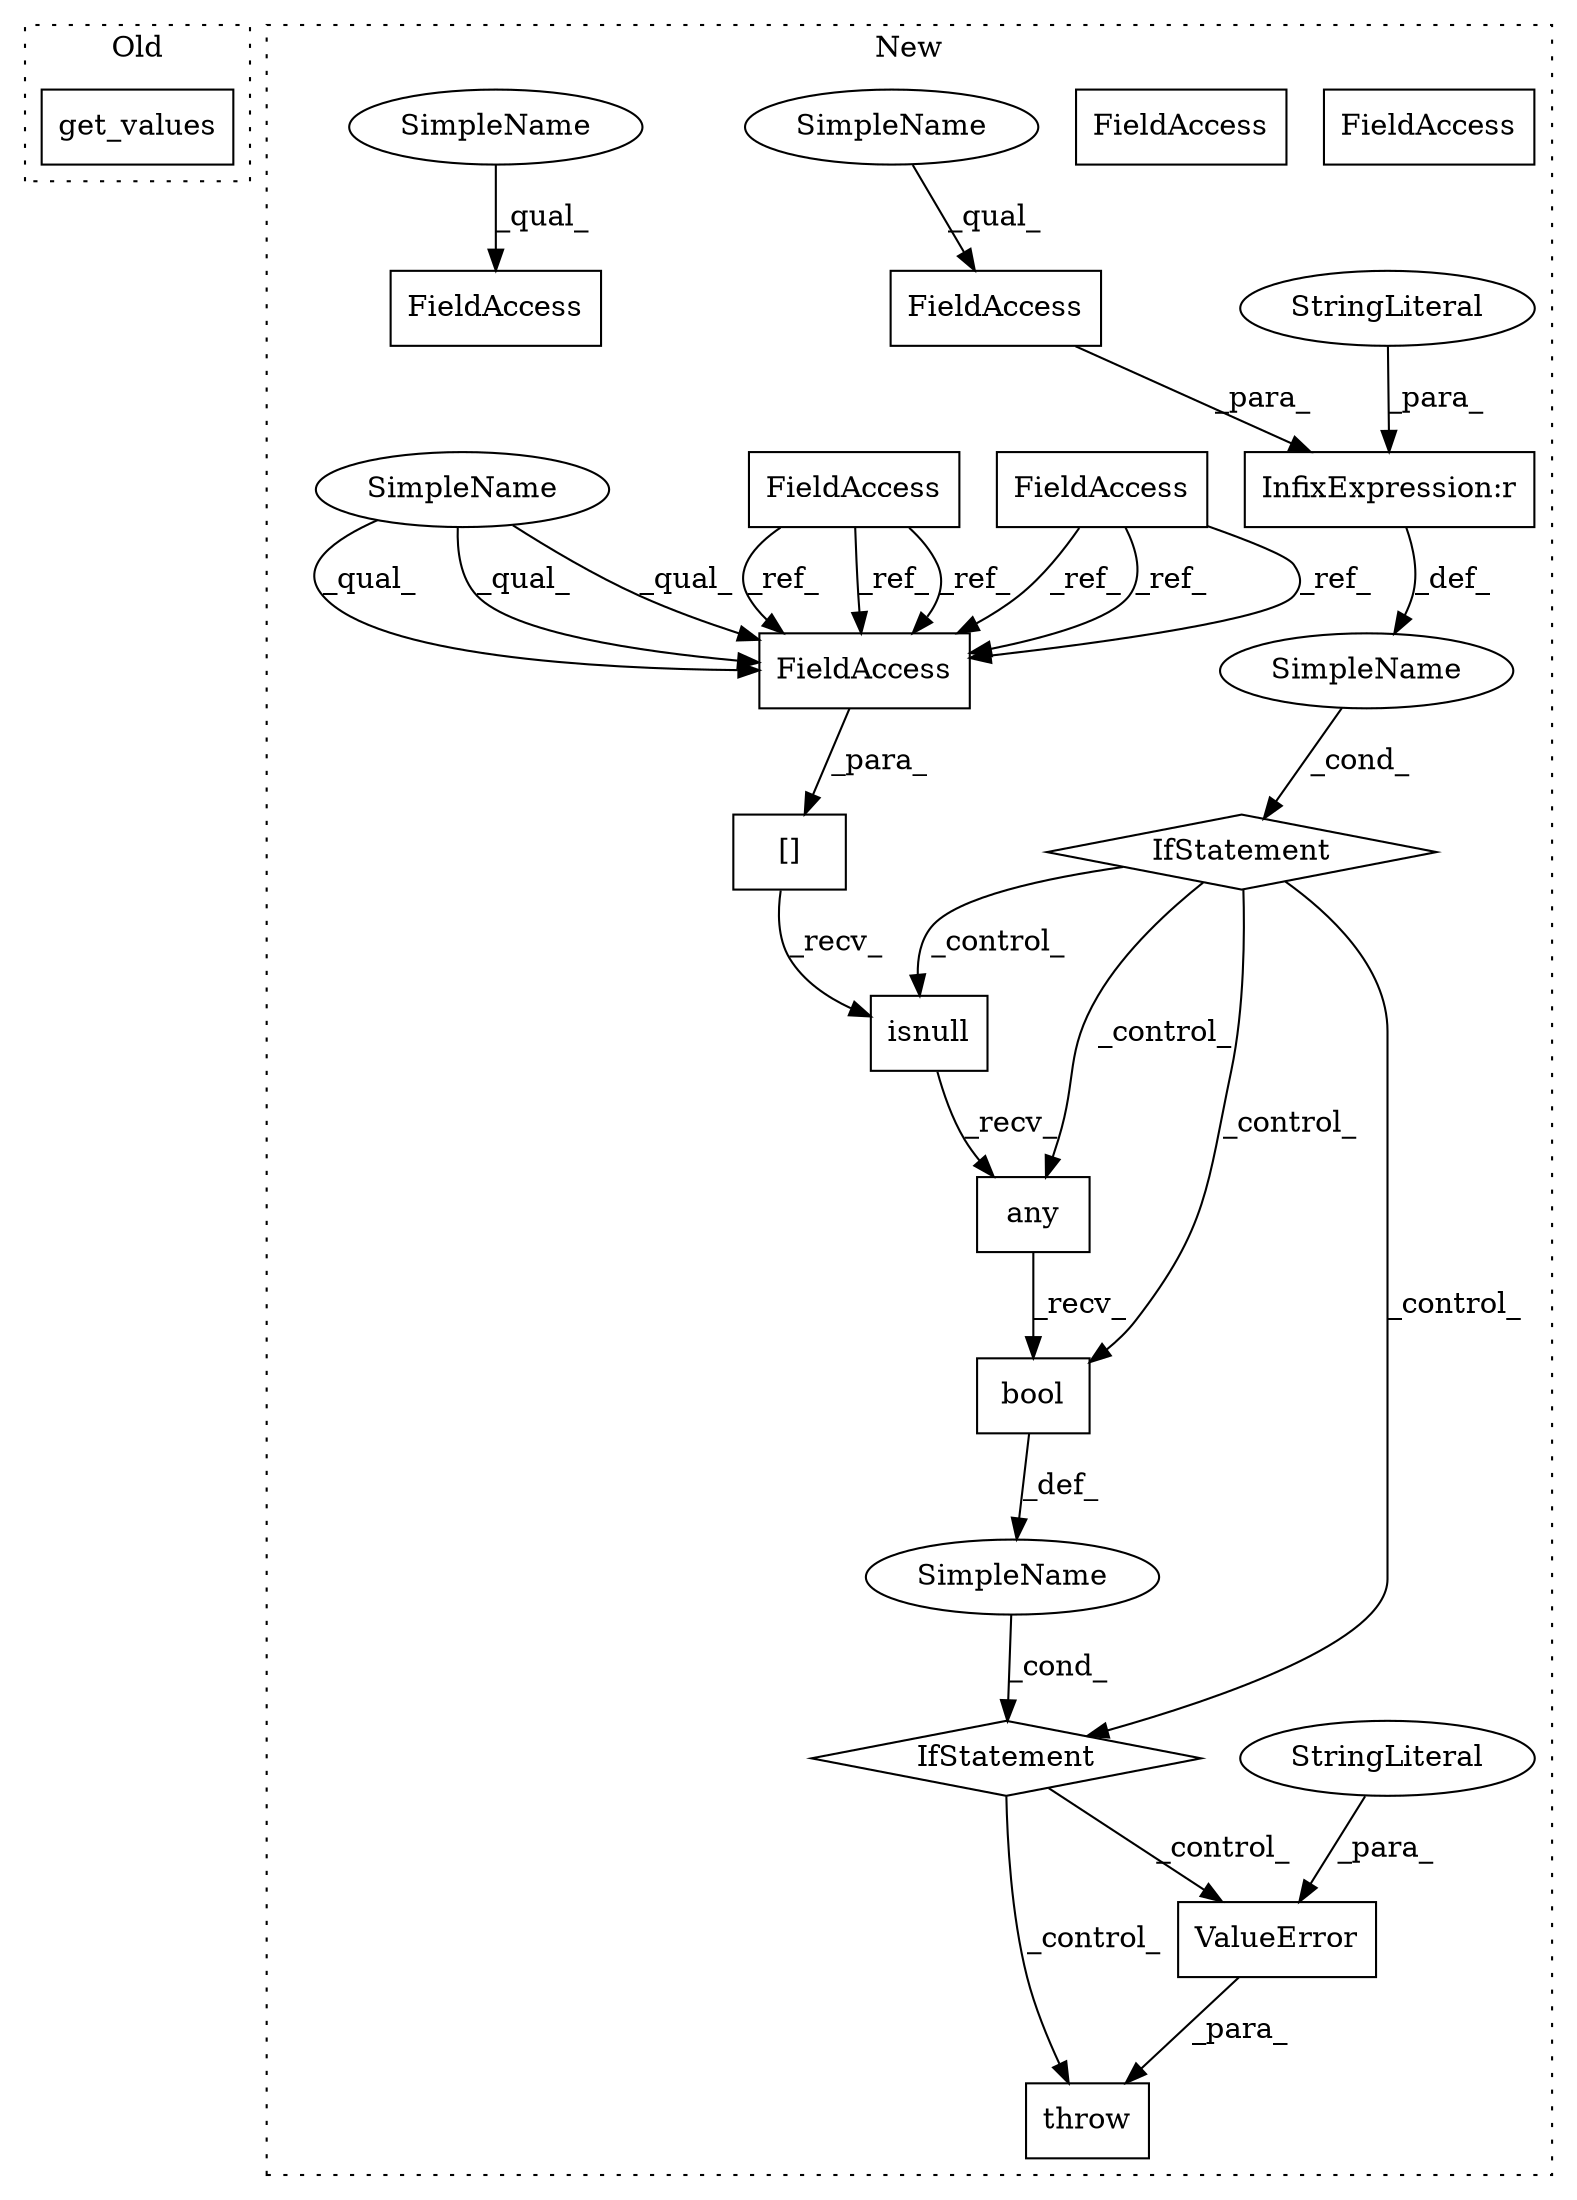 digraph G {
subgraph cluster0 {
1 [label="get_values" a="32" s="1752" l="12" shape="box"];
label = "Old";
style="dotted";
}
subgraph cluster1 {
2 [label="IfStatement" a="25" s="1427,1465" l="4,2" shape="diamond"];
3 [label="bool" a="32" s="1459" l="6" shape="box"];
4 [label="SimpleName" a="42" s="" l="" shape="ellipse"];
5 [label="throw" a="53" s="1477" l="6" shape="box"];
6 [label="InfixExpression:r" a="27" s="1406" l="4" shape="box"];
7 [label="isnull" a="32" s="1444" l="8" shape="box"];
8 [label="[]" a="2" s="1431,1442" l="2,1" shape="box"];
9 [label="FieldAccess" a="22" s="1235" l="9" shape="box"];
10 [label="FieldAccess" a="22" s="1980" l="19" shape="box"];
11 [label="FieldAccess" a="22" s="1387" l="19" shape="box"];
12 [label="FieldAccess" a="22" s="1433" l="9" shape="box"];
13 [label="FieldAccess" a="22" s="1306" l="9" shape="box"];
14 [label="IfStatement" a="25" s="1383,1417" l="4,2" shape="diamond"];
15 [label="ValueError" a="32" s="1483,1538" l="11,1" shape="box"];
16 [label="SimpleName" a="42" s="" l="" shape="ellipse"];
17 [label="any" a="32" s="1453" l="5" shape="box"];
18 [label="StringLiteral" a="45" s="1410" l="7" shape="ellipse"];
19 [label="StringLiteral" a="45" s="1494" l="44" shape="ellipse"];
20 [label="FieldAccess" a="22" s="1433" l="9" shape="box"];
21 [label="FieldAccess" a="22" s="1433" l="9" shape="box"];
22 [label="SimpleName" a="42" s="1433" l="4" shape="ellipse"];
23 [label="SimpleName" a="42" s="1387" l="4" shape="ellipse"];
24 [label="SimpleName" a="42" s="1980" l="4" shape="ellipse"];
label = "New";
style="dotted";
}
2 -> 15 [label="_control_"];
2 -> 5 [label="_control_"];
3 -> 4 [label="_def_"];
4 -> 2 [label="_cond_"];
6 -> 16 [label="_def_"];
7 -> 17 [label="_recv_"];
8 -> 7 [label="_recv_"];
9 -> 21 [label="_ref_"];
9 -> 21 [label="_ref_"];
9 -> 21 [label="_ref_"];
11 -> 6 [label="_para_"];
13 -> 21 [label="_ref_"];
13 -> 21 [label="_ref_"];
13 -> 21 [label="_ref_"];
14 -> 2 [label="_control_"];
14 -> 3 [label="_control_"];
14 -> 17 [label="_control_"];
14 -> 7 [label="_control_"];
15 -> 5 [label="_para_"];
16 -> 14 [label="_cond_"];
17 -> 3 [label="_recv_"];
18 -> 6 [label="_para_"];
19 -> 15 [label="_para_"];
21 -> 8 [label="_para_"];
22 -> 21 [label="_qual_"];
22 -> 21 [label="_qual_"];
22 -> 21 [label="_qual_"];
23 -> 11 [label="_qual_"];
24 -> 10 [label="_qual_"];
}